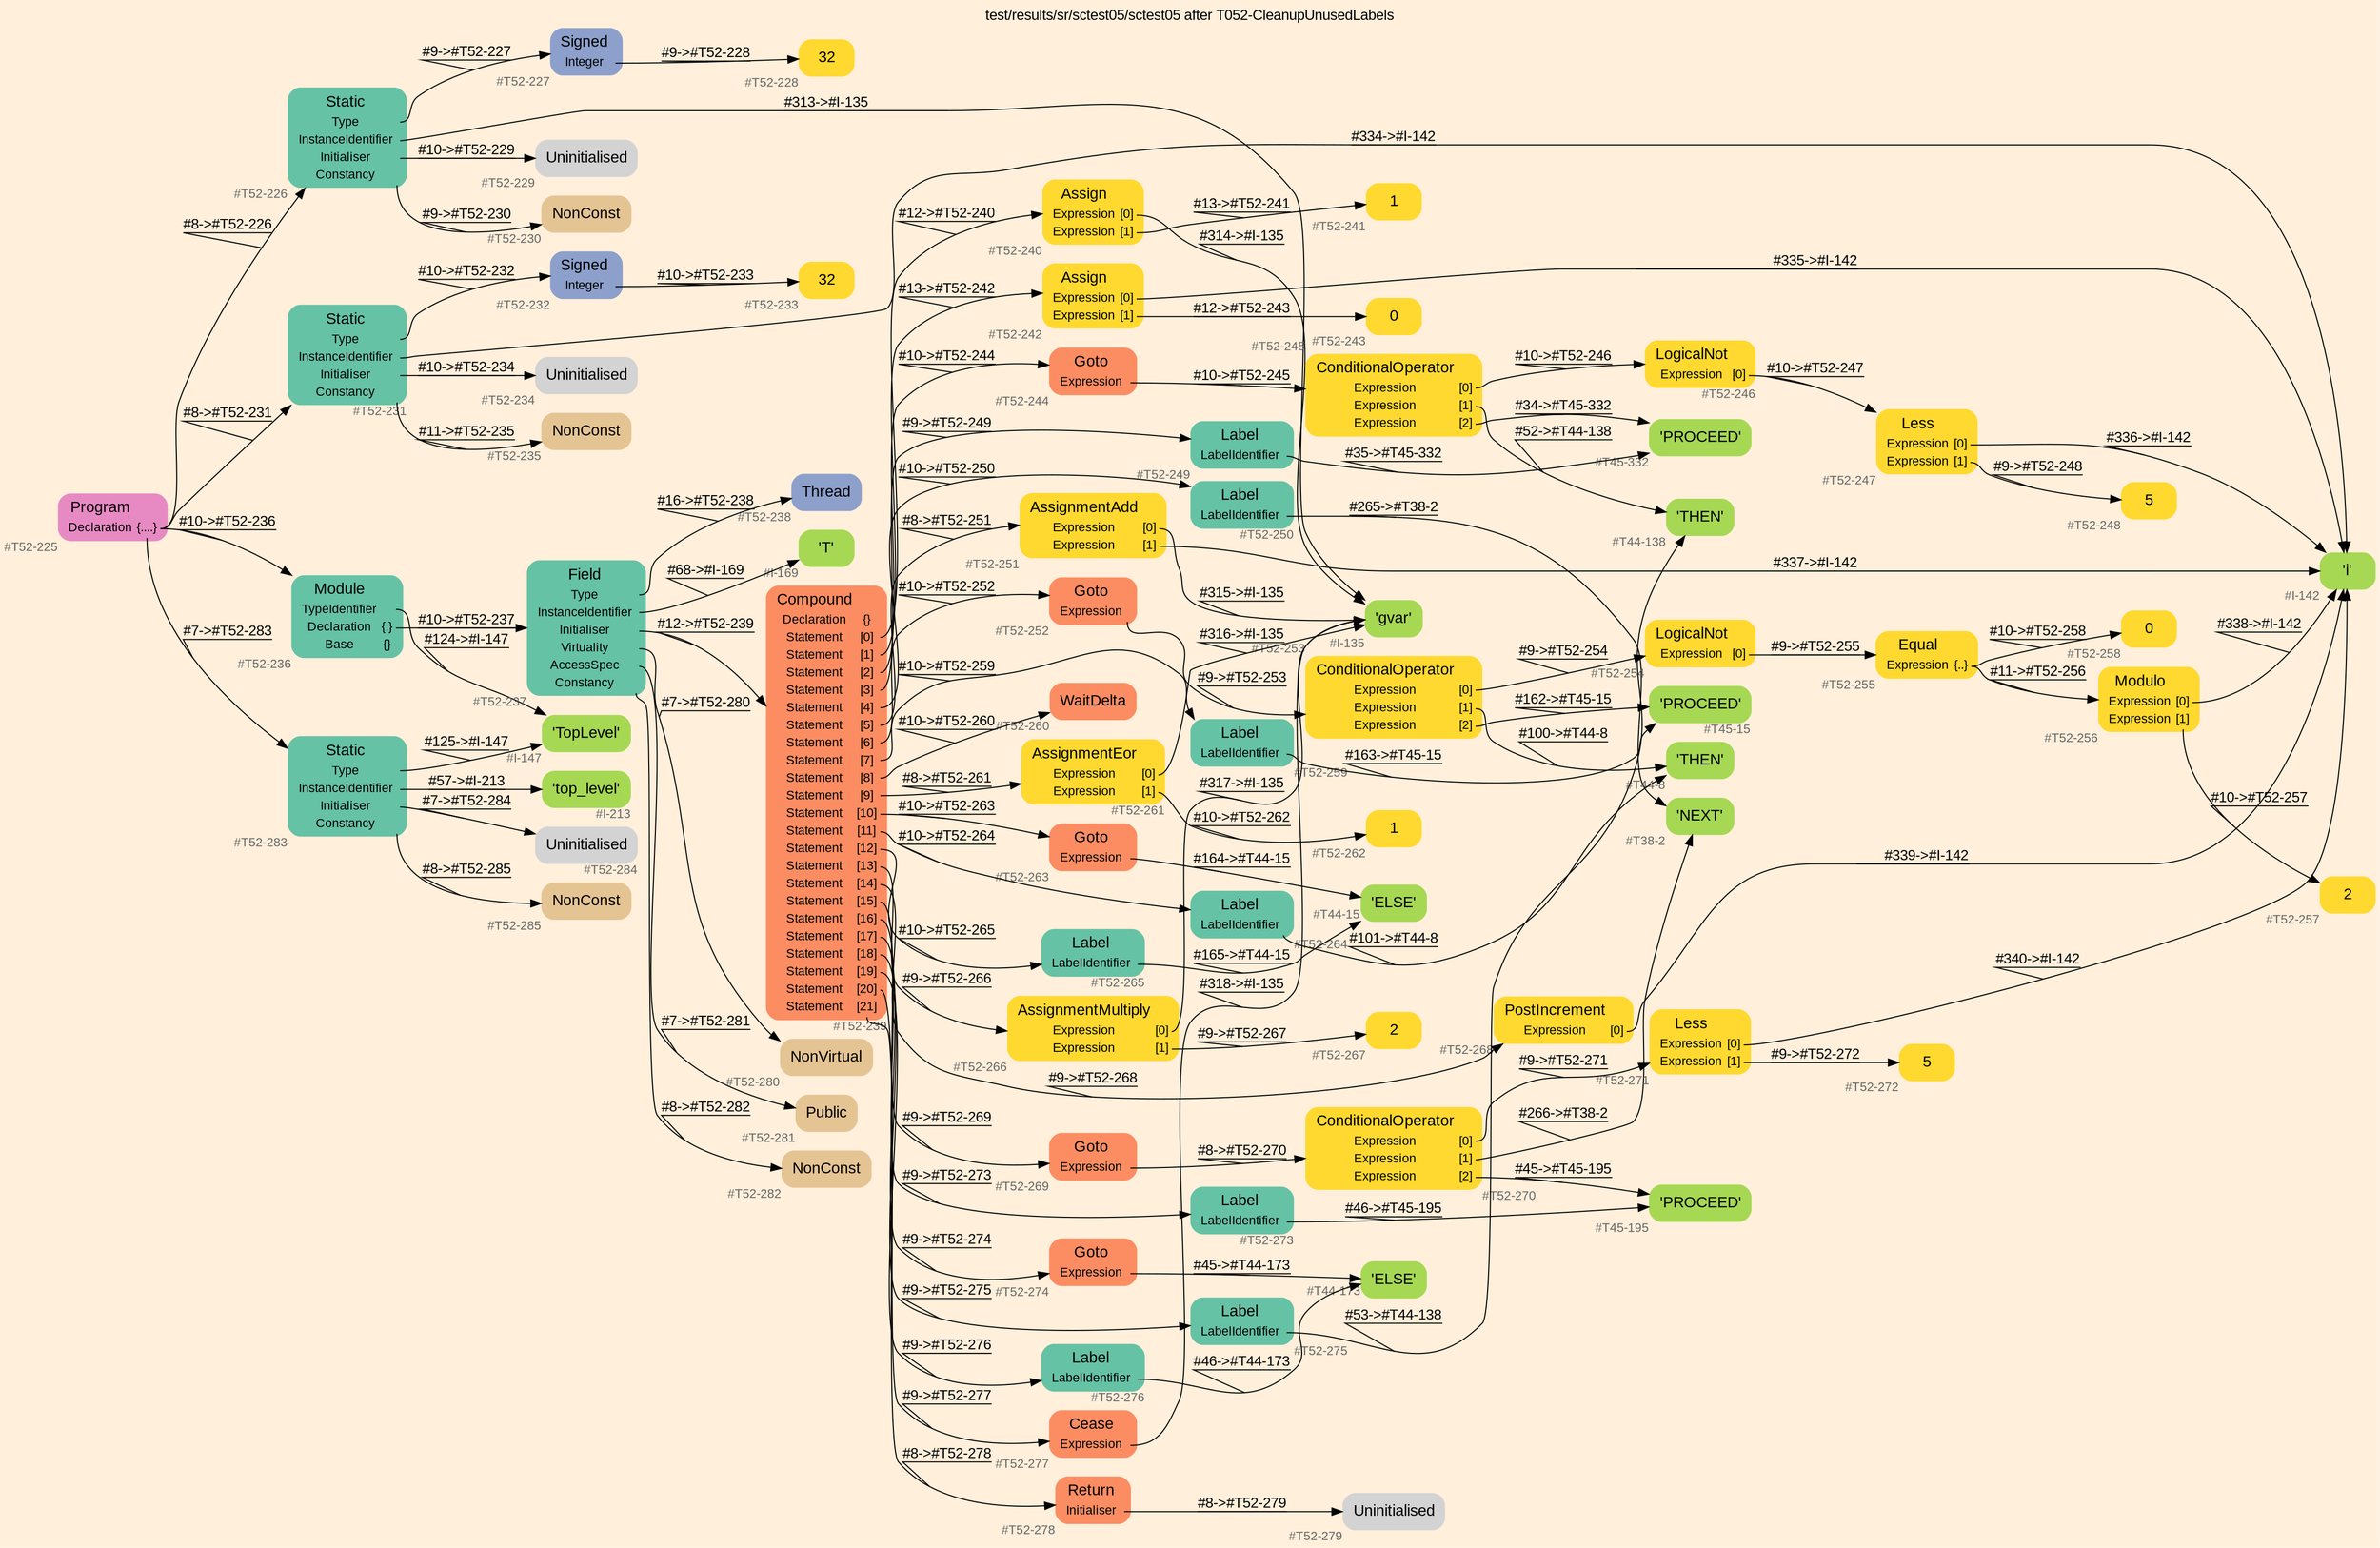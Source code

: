 digraph "test/results/sr/sctest05/sctest05 after T052-CleanupUnusedLabels" {
label = "test/results/sr/sctest05/sctest05 after T052-CleanupUnusedLabels"
labelloc = t
graph [
    rankdir = "LR"
    ranksep = 0.3
    bgcolor = antiquewhite1
    color = black
    fontcolor = black
    fontname = "Arial"
];
node [
    fontname = "Arial"
];
edge [
    fontname = "Arial"
];

// -------------------- node figure --------------------
// -------- block #T52-225 ----------
"#T52-225" [
    fillcolor = "/set28/4"
    xlabel = "#T52-225"
    fontsize = "12"
    fontcolor = grey40
    shape = "plaintext"
    label = <<TABLE BORDER="0" CELLBORDER="0" CELLSPACING="0">
     <TR><TD><FONT COLOR="black" POINT-SIZE="15">Program</FONT></TD></TR>
     <TR><TD><FONT COLOR="black" POINT-SIZE="12">Declaration</FONT></TD><TD PORT="port0"><FONT COLOR="black" POINT-SIZE="12">{....}</FONT></TD></TR>
    </TABLE>>
    style = "rounded,filled"
];

// -------- block #T52-226 ----------
"#T52-226" [
    fillcolor = "/set28/1"
    xlabel = "#T52-226"
    fontsize = "12"
    fontcolor = grey40
    shape = "plaintext"
    label = <<TABLE BORDER="0" CELLBORDER="0" CELLSPACING="0">
     <TR><TD><FONT COLOR="black" POINT-SIZE="15">Static</FONT></TD></TR>
     <TR><TD><FONT COLOR="black" POINT-SIZE="12">Type</FONT></TD><TD PORT="port0"></TD></TR>
     <TR><TD><FONT COLOR="black" POINT-SIZE="12">InstanceIdentifier</FONT></TD><TD PORT="port1"></TD></TR>
     <TR><TD><FONT COLOR="black" POINT-SIZE="12">Initialiser</FONT></TD><TD PORT="port2"></TD></TR>
     <TR><TD><FONT COLOR="black" POINT-SIZE="12">Constancy</FONT></TD><TD PORT="port3"></TD></TR>
    </TABLE>>
    style = "rounded,filled"
];

// -------- block #T52-227 ----------
"#T52-227" [
    fillcolor = "/set28/3"
    xlabel = "#T52-227"
    fontsize = "12"
    fontcolor = grey40
    shape = "plaintext"
    label = <<TABLE BORDER="0" CELLBORDER="0" CELLSPACING="0">
     <TR><TD><FONT COLOR="black" POINT-SIZE="15">Signed</FONT></TD></TR>
     <TR><TD><FONT COLOR="black" POINT-SIZE="12">Integer</FONT></TD><TD PORT="port0"></TD></TR>
    </TABLE>>
    style = "rounded,filled"
];

// -------- block #T52-228 ----------
"#T52-228" [
    fillcolor = "/set28/6"
    xlabel = "#T52-228"
    fontsize = "12"
    fontcolor = grey40
    shape = "plaintext"
    label = <<TABLE BORDER="0" CELLBORDER="0" CELLSPACING="0">
     <TR><TD><FONT COLOR="black" POINT-SIZE="15">32</FONT></TD></TR>
    </TABLE>>
    style = "rounded,filled"
];

// -------- block #I-135 ----------
"#I-135" [
    fillcolor = "/set28/5"
    xlabel = "#I-135"
    fontsize = "12"
    fontcolor = grey40
    shape = "plaintext"
    label = <<TABLE BORDER="0" CELLBORDER="0" CELLSPACING="0">
     <TR><TD><FONT COLOR="black" POINT-SIZE="15">'gvar'</FONT></TD></TR>
    </TABLE>>
    style = "rounded,filled"
];

// -------- block #T52-229 ----------
"#T52-229" [
    xlabel = "#T52-229"
    fontsize = "12"
    fontcolor = grey40
    shape = "plaintext"
    label = <<TABLE BORDER="0" CELLBORDER="0" CELLSPACING="0">
     <TR><TD><FONT COLOR="black" POINT-SIZE="15">Uninitialised</FONT></TD></TR>
    </TABLE>>
    style = "rounded,filled"
];

// -------- block #T52-230 ----------
"#T52-230" [
    fillcolor = "/set28/7"
    xlabel = "#T52-230"
    fontsize = "12"
    fontcolor = grey40
    shape = "plaintext"
    label = <<TABLE BORDER="0" CELLBORDER="0" CELLSPACING="0">
     <TR><TD><FONT COLOR="black" POINT-SIZE="15">NonConst</FONT></TD></TR>
    </TABLE>>
    style = "rounded,filled"
];

// -------- block #T52-231 ----------
"#T52-231" [
    fillcolor = "/set28/1"
    xlabel = "#T52-231"
    fontsize = "12"
    fontcolor = grey40
    shape = "plaintext"
    label = <<TABLE BORDER="0" CELLBORDER="0" CELLSPACING="0">
     <TR><TD><FONT COLOR="black" POINT-SIZE="15">Static</FONT></TD></TR>
     <TR><TD><FONT COLOR="black" POINT-SIZE="12">Type</FONT></TD><TD PORT="port0"></TD></TR>
     <TR><TD><FONT COLOR="black" POINT-SIZE="12">InstanceIdentifier</FONT></TD><TD PORT="port1"></TD></TR>
     <TR><TD><FONT COLOR="black" POINT-SIZE="12">Initialiser</FONT></TD><TD PORT="port2"></TD></TR>
     <TR><TD><FONT COLOR="black" POINT-SIZE="12">Constancy</FONT></TD><TD PORT="port3"></TD></TR>
    </TABLE>>
    style = "rounded,filled"
];

// -------- block #T52-232 ----------
"#T52-232" [
    fillcolor = "/set28/3"
    xlabel = "#T52-232"
    fontsize = "12"
    fontcolor = grey40
    shape = "plaintext"
    label = <<TABLE BORDER="0" CELLBORDER="0" CELLSPACING="0">
     <TR><TD><FONT COLOR="black" POINT-SIZE="15">Signed</FONT></TD></TR>
     <TR><TD><FONT COLOR="black" POINT-SIZE="12">Integer</FONT></TD><TD PORT="port0"></TD></TR>
    </TABLE>>
    style = "rounded,filled"
];

// -------- block #T52-233 ----------
"#T52-233" [
    fillcolor = "/set28/6"
    xlabel = "#T52-233"
    fontsize = "12"
    fontcolor = grey40
    shape = "plaintext"
    label = <<TABLE BORDER="0" CELLBORDER="0" CELLSPACING="0">
     <TR><TD><FONT COLOR="black" POINT-SIZE="15">32</FONT></TD></TR>
    </TABLE>>
    style = "rounded,filled"
];

// -------- block #I-142 ----------
"#I-142" [
    fillcolor = "/set28/5"
    xlabel = "#I-142"
    fontsize = "12"
    fontcolor = grey40
    shape = "plaintext"
    label = <<TABLE BORDER="0" CELLBORDER="0" CELLSPACING="0">
     <TR><TD><FONT COLOR="black" POINT-SIZE="15">'i'</FONT></TD></TR>
    </TABLE>>
    style = "rounded,filled"
];

// -------- block #T52-234 ----------
"#T52-234" [
    xlabel = "#T52-234"
    fontsize = "12"
    fontcolor = grey40
    shape = "plaintext"
    label = <<TABLE BORDER="0" CELLBORDER="0" CELLSPACING="0">
     <TR><TD><FONT COLOR="black" POINT-SIZE="15">Uninitialised</FONT></TD></TR>
    </TABLE>>
    style = "rounded,filled"
];

// -------- block #T52-235 ----------
"#T52-235" [
    fillcolor = "/set28/7"
    xlabel = "#T52-235"
    fontsize = "12"
    fontcolor = grey40
    shape = "plaintext"
    label = <<TABLE BORDER="0" CELLBORDER="0" CELLSPACING="0">
     <TR><TD><FONT COLOR="black" POINT-SIZE="15">NonConst</FONT></TD></TR>
    </TABLE>>
    style = "rounded,filled"
];

// -------- block #T52-236 ----------
"#T52-236" [
    fillcolor = "/set28/1"
    xlabel = "#T52-236"
    fontsize = "12"
    fontcolor = grey40
    shape = "plaintext"
    label = <<TABLE BORDER="0" CELLBORDER="0" CELLSPACING="0">
     <TR><TD><FONT COLOR="black" POINT-SIZE="15">Module</FONT></TD></TR>
     <TR><TD><FONT COLOR="black" POINT-SIZE="12">TypeIdentifier</FONT></TD><TD PORT="port0"></TD></TR>
     <TR><TD><FONT COLOR="black" POINT-SIZE="12">Declaration</FONT></TD><TD PORT="port1"><FONT COLOR="black" POINT-SIZE="12">{.}</FONT></TD></TR>
     <TR><TD><FONT COLOR="black" POINT-SIZE="12">Base</FONT></TD><TD PORT="port2"><FONT COLOR="black" POINT-SIZE="12">{}</FONT></TD></TR>
    </TABLE>>
    style = "rounded,filled"
];

// -------- block #I-147 ----------
"#I-147" [
    fillcolor = "/set28/5"
    xlabel = "#I-147"
    fontsize = "12"
    fontcolor = grey40
    shape = "plaintext"
    label = <<TABLE BORDER="0" CELLBORDER="0" CELLSPACING="0">
     <TR><TD><FONT COLOR="black" POINT-SIZE="15">'TopLevel'</FONT></TD></TR>
    </TABLE>>
    style = "rounded,filled"
];

// -------- block #T52-237 ----------
"#T52-237" [
    fillcolor = "/set28/1"
    xlabel = "#T52-237"
    fontsize = "12"
    fontcolor = grey40
    shape = "plaintext"
    label = <<TABLE BORDER="0" CELLBORDER="0" CELLSPACING="0">
     <TR><TD><FONT COLOR="black" POINT-SIZE="15">Field</FONT></TD></TR>
     <TR><TD><FONT COLOR="black" POINT-SIZE="12">Type</FONT></TD><TD PORT="port0"></TD></TR>
     <TR><TD><FONT COLOR="black" POINT-SIZE="12">InstanceIdentifier</FONT></TD><TD PORT="port1"></TD></TR>
     <TR><TD><FONT COLOR="black" POINT-SIZE="12">Initialiser</FONT></TD><TD PORT="port2"></TD></TR>
     <TR><TD><FONT COLOR="black" POINT-SIZE="12">Virtuality</FONT></TD><TD PORT="port3"></TD></TR>
     <TR><TD><FONT COLOR="black" POINT-SIZE="12">AccessSpec</FONT></TD><TD PORT="port4"></TD></TR>
     <TR><TD><FONT COLOR="black" POINT-SIZE="12">Constancy</FONT></TD><TD PORT="port5"></TD></TR>
    </TABLE>>
    style = "rounded,filled"
];

// -------- block #T52-238 ----------
"#T52-238" [
    fillcolor = "/set28/3"
    xlabel = "#T52-238"
    fontsize = "12"
    fontcolor = grey40
    shape = "plaintext"
    label = <<TABLE BORDER="0" CELLBORDER="0" CELLSPACING="0">
     <TR><TD><FONT COLOR="black" POINT-SIZE="15">Thread</FONT></TD></TR>
    </TABLE>>
    style = "rounded,filled"
];

// -------- block #I-169 ----------
"#I-169" [
    fillcolor = "/set28/5"
    xlabel = "#I-169"
    fontsize = "12"
    fontcolor = grey40
    shape = "plaintext"
    label = <<TABLE BORDER="0" CELLBORDER="0" CELLSPACING="0">
     <TR><TD><FONT COLOR="black" POINT-SIZE="15">'T'</FONT></TD></TR>
    </TABLE>>
    style = "rounded,filled"
];

// -------- block #T52-239 ----------
"#T52-239" [
    fillcolor = "/set28/2"
    xlabel = "#T52-239"
    fontsize = "12"
    fontcolor = grey40
    shape = "plaintext"
    label = <<TABLE BORDER="0" CELLBORDER="0" CELLSPACING="0">
     <TR><TD><FONT COLOR="black" POINT-SIZE="15">Compound</FONT></TD></TR>
     <TR><TD><FONT COLOR="black" POINT-SIZE="12">Declaration</FONT></TD><TD PORT="port0"><FONT COLOR="black" POINT-SIZE="12">{}</FONT></TD></TR>
     <TR><TD><FONT COLOR="black" POINT-SIZE="12">Statement</FONT></TD><TD PORT="port1"><FONT COLOR="black" POINT-SIZE="12">[0]</FONT></TD></TR>
     <TR><TD><FONT COLOR="black" POINT-SIZE="12">Statement</FONT></TD><TD PORT="port2"><FONT COLOR="black" POINT-SIZE="12">[1]</FONT></TD></TR>
     <TR><TD><FONT COLOR="black" POINT-SIZE="12">Statement</FONT></TD><TD PORT="port3"><FONT COLOR="black" POINT-SIZE="12">[2]</FONT></TD></TR>
     <TR><TD><FONT COLOR="black" POINT-SIZE="12">Statement</FONT></TD><TD PORT="port4"><FONT COLOR="black" POINT-SIZE="12">[3]</FONT></TD></TR>
     <TR><TD><FONT COLOR="black" POINT-SIZE="12">Statement</FONT></TD><TD PORT="port5"><FONT COLOR="black" POINT-SIZE="12">[4]</FONT></TD></TR>
     <TR><TD><FONT COLOR="black" POINT-SIZE="12">Statement</FONT></TD><TD PORT="port6"><FONT COLOR="black" POINT-SIZE="12">[5]</FONT></TD></TR>
     <TR><TD><FONT COLOR="black" POINT-SIZE="12">Statement</FONT></TD><TD PORT="port7"><FONT COLOR="black" POINT-SIZE="12">[6]</FONT></TD></TR>
     <TR><TD><FONT COLOR="black" POINT-SIZE="12">Statement</FONT></TD><TD PORT="port8"><FONT COLOR="black" POINT-SIZE="12">[7]</FONT></TD></TR>
     <TR><TD><FONT COLOR="black" POINT-SIZE="12">Statement</FONT></TD><TD PORT="port9"><FONT COLOR="black" POINT-SIZE="12">[8]</FONT></TD></TR>
     <TR><TD><FONT COLOR="black" POINT-SIZE="12">Statement</FONT></TD><TD PORT="port10"><FONT COLOR="black" POINT-SIZE="12">[9]</FONT></TD></TR>
     <TR><TD><FONT COLOR="black" POINT-SIZE="12">Statement</FONT></TD><TD PORT="port11"><FONT COLOR="black" POINT-SIZE="12">[10]</FONT></TD></TR>
     <TR><TD><FONT COLOR="black" POINT-SIZE="12">Statement</FONT></TD><TD PORT="port12"><FONT COLOR="black" POINT-SIZE="12">[11]</FONT></TD></TR>
     <TR><TD><FONT COLOR="black" POINT-SIZE="12">Statement</FONT></TD><TD PORT="port13"><FONT COLOR="black" POINT-SIZE="12">[12]</FONT></TD></TR>
     <TR><TD><FONT COLOR="black" POINT-SIZE="12">Statement</FONT></TD><TD PORT="port14"><FONT COLOR="black" POINT-SIZE="12">[13]</FONT></TD></TR>
     <TR><TD><FONT COLOR="black" POINT-SIZE="12">Statement</FONT></TD><TD PORT="port15"><FONT COLOR="black" POINT-SIZE="12">[14]</FONT></TD></TR>
     <TR><TD><FONT COLOR="black" POINT-SIZE="12">Statement</FONT></TD><TD PORT="port16"><FONT COLOR="black" POINT-SIZE="12">[15]</FONT></TD></TR>
     <TR><TD><FONT COLOR="black" POINT-SIZE="12">Statement</FONT></TD><TD PORT="port17"><FONT COLOR="black" POINT-SIZE="12">[16]</FONT></TD></TR>
     <TR><TD><FONT COLOR="black" POINT-SIZE="12">Statement</FONT></TD><TD PORT="port18"><FONT COLOR="black" POINT-SIZE="12">[17]</FONT></TD></TR>
     <TR><TD><FONT COLOR="black" POINT-SIZE="12">Statement</FONT></TD><TD PORT="port19"><FONT COLOR="black" POINT-SIZE="12">[18]</FONT></TD></TR>
     <TR><TD><FONT COLOR="black" POINT-SIZE="12">Statement</FONT></TD><TD PORT="port20"><FONT COLOR="black" POINT-SIZE="12">[19]</FONT></TD></TR>
     <TR><TD><FONT COLOR="black" POINT-SIZE="12">Statement</FONT></TD><TD PORT="port21"><FONT COLOR="black" POINT-SIZE="12">[20]</FONT></TD></TR>
     <TR><TD><FONT COLOR="black" POINT-SIZE="12">Statement</FONT></TD><TD PORT="port22"><FONT COLOR="black" POINT-SIZE="12">[21]</FONT></TD></TR>
    </TABLE>>
    style = "rounded,filled"
];

// -------- block #T52-240 ----------
"#T52-240" [
    fillcolor = "/set28/6"
    xlabel = "#T52-240"
    fontsize = "12"
    fontcolor = grey40
    shape = "plaintext"
    label = <<TABLE BORDER="0" CELLBORDER="0" CELLSPACING="0">
     <TR><TD><FONT COLOR="black" POINT-SIZE="15">Assign</FONT></TD></TR>
     <TR><TD><FONT COLOR="black" POINT-SIZE="12">Expression</FONT></TD><TD PORT="port0"><FONT COLOR="black" POINT-SIZE="12">[0]</FONT></TD></TR>
     <TR><TD><FONT COLOR="black" POINT-SIZE="12">Expression</FONT></TD><TD PORT="port1"><FONT COLOR="black" POINT-SIZE="12">[1]</FONT></TD></TR>
    </TABLE>>
    style = "rounded,filled"
];

// -------- block #T52-241 ----------
"#T52-241" [
    fillcolor = "/set28/6"
    xlabel = "#T52-241"
    fontsize = "12"
    fontcolor = grey40
    shape = "plaintext"
    label = <<TABLE BORDER="0" CELLBORDER="0" CELLSPACING="0">
     <TR><TD><FONT COLOR="black" POINT-SIZE="15">1</FONT></TD></TR>
    </TABLE>>
    style = "rounded,filled"
];

// -------- block #T52-242 ----------
"#T52-242" [
    fillcolor = "/set28/6"
    xlabel = "#T52-242"
    fontsize = "12"
    fontcolor = grey40
    shape = "plaintext"
    label = <<TABLE BORDER="0" CELLBORDER="0" CELLSPACING="0">
     <TR><TD><FONT COLOR="black" POINT-SIZE="15">Assign</FONT></TD></TR>
     <TR><TD><FONT COLOR="black" POINT-SIZE="12">Expression</FONT></TD><TD PORT="port0"><FONT COLOR="black" POINT-SIZE="12">[0]</FONT></TD></TR>
     <TR><TD><FONT COLOR="black" POINT-SIZE="12">Expression</FONT></TD><TD PORT="port1"><FONT COLOR="black" POINT-SIZE="12">[1]</FONT></TD></TR>
    </TABLE>>
    style = "rounded,filled"
];

// -------- block #T52-243 ----------
"#T52-243" [
    fillcolor = "/set28/6"
    xlabel = "#T52-243"
    fontsize = "12"
    fontcolor = grey40
    shape = "plaintext"
    label = <<TABLE BORDER="0" CELLBORDER="0" CELLSPACING="0">
     <TR><TD><FONT COLOR="black" POINT-SIZE="15">0</FONT></TD></TR>
    </TABLE>>
    style = "rounded,filled"
];

// -------- block #T52-244 ----------
"#T52-244" [
    fillcolor = "/set28/2"
    xlabel = "#T52-244"
    fontsize = "12"
    fontcolor = grey40
    shape = "plaintext"
    label = <<TABLE BORDER="0" CELLBORDER="0" CELLSPACING="0">
     <TR><TD><FONT COLOR="black" POINT-SIZE="15">Goto</FONT></TD></TR>
     <TR><TD><FONT COLOR="black" POINT-SIZE="12">Expression</FONT></TD><TD PORT="port0"></TD></TR>
    </TABLE>>
    style = "rounded,filled"
];

// -------- block #T52-245 ----------
"#T52-245" [
    fillcolor = "/set28/6"
    xlabel = "#T52-245"
    fontsize = "12"
    fontcolor = grey40
    shape = "plaintext"
    label = <<TABLE BORDER="0" CELLBORDER="0" CELLSPACING="0">
     <TR><TD><FONT COLOR="black" POINT-SIZE="15">ConditionalOperator</FONT></TD></TR>
     <TR><TD><FONT COLOR="black" POINT-SIZE="12">Expression</FONT></TD><TD PORT="port0"><FONT COLOR="black" POINT-SIZE="12">[0]</FONT></TD></TR>
     <TR><TD><FONT COLOR="black" POINT-SIZE="12">Expression</FONT></TD><TD PORT="port1"><FONT COLOR="black" POINT-SIZE="12">[1]</FONT></TD></TR>
     <TR><TD><FONT COLOR="black" POINT-SIZE="12">Expression</FONT></TD><TD PORT="port2"><FONT COLOR="black" POINT-SIZE="12">[2]</FONT></TD></TR>
    </TABLE>>
    style = "rounded,filled"
];

// -------- block #T52-246 ----------
"#T52-246" [
    fillcolor = "/set28/6"
    xlabel = "#T52-246"
    fontsize = "12"
    fontcolor = grey40
    shape = "plaintext"
    label = <<TABLE BORDER="0" CELLBORDER="0" CELLSPACING="0">
     <TR><TD><FONT COLOR="black" POINT-SIZE="15">LogicalNot</FONT></TD></TR>
     <TR><TD><FONT COLOR="black" POINT-SIZE="12">Expression</FONT></TD><TD PORT="port0"><FONT COLOR="black" POINT-SIZE="12">[0]</FONT></TD></TR>
    </TABLE>>
    style = "rounded,filled"
];

// -------- block #T52-247 ----------
"#T52-247" [
    fillcolor = "/set28/6"
    xlabel = "#T52-247"
    fontsize = "12"
    fontcolor = grey40
    shape = "plaintext"
    label = <<TABLE BORDER="0" CELLBORDER="0" CELLSPACING="0">
     <TR><TD><FONT COLOR="black" POINT-SIZE="15">Less</FONT></TD></TR>
     <TR><TD><FONT COLOR="black" POINT-SIZE="12">Expression</FONT></TD><TD PORT="port0"><FONT COLOR="black" POINT-SIZE="12">[0]</FONT></TD></TR>
     <TR><TD><FONT COLOR="black" POINT-SIZE="12">Expression</FONT></TD><TD PORT="port1"><FONT COLOR="black" POINT-SIZE="12">[1]</FONT></TD></TR>
    </TABLE>>
    style = "rounded,filled"
];

// -------- block #T52-248 ----------
"#T52-248" [
    fillcolor = "/set28/6"
    xlabel = "#T52-248"
    fontsize = "12"
    fontcolor = grey40
    shape = "plaintext"
    label = <<TABLE BORDER="0" CELLBORDER="0" CELLSPACING="0">
     <TR><TD><FONT COLOR="black" POINT-SIZE="15">5</FONT></TD></TR>
    </TABLE>>
    style = "rounded,filled"
];

// -------- block #T44-138 ----------
"#T44-138" [
    fillcolor = "/set28/5"
    xlabel = "#T44-138"
    fontsize = "12"
    fontcolor = grey40
    shape = "plaintext"
    label = <<TABLE BORDER="0" CELLBORDER="0" CELLSPACING="0">
     <TR><TD><FONT COLOR="black" POINT-SIZE="15">'THEN'</FONT></TD></TR>
    </TABLE>>
    style = "rounded,filled"
];

// -------- block #T45-332 ----------
"#T45-332" [
    fillcolor = "/set28/5"
    xlabel = "#T45-332"
    fontsize = "12"
    fontcolor = grey40
    shape = "plaintext"
    label = <<TABLE BORDER="0" CELLBORDER="0" CELLSPACING="0">
     <TR><TD><FONT COLOR="black" POINT-SIZE="15">'PROCEED'</FONT></TD></TR>
    </TABLE>>
    style = "rounded,filled"
];

// -------- block #T52-249 ----------
"#T52-249" [
    fillcolor = "/set28/1"
    xlabel = "#T52-249"
    fontsize = "12"
    fontcolor = grey40
    shape = "plaintext"
    label = <<TABLE BORDER="0" CELLBORDER="0" CELLSPACING="0">
     <TR><TD><FONT COLOR="black" POINT-SIZE="15">Label</FONT></TD></TR>
     <TR><TD><FONT COLOR="black" POINT-SIZE="12">LabelIdentifier</FONT></TD><TD PORT="port0"></TD></TR>
    </TABLE>>
    style = "rounded,filled"
];

// -------- block #T52-250 ----------
"#T52-250" [
    fillcolor = "/set28/1"
    xlabel = "#T52-250"
    fontsize = "12"
    fontcolor = grey40
    shape = "plaintext"
    label = <<TABLE BORDER="0" CELLBORDER="0" CELLSPACING="0">
     <TR><TD><FONT COLOR="black" POINT-SIZE="15">Label</FONT></TD></TR>
     <TR><TD><FONT COLOR="black" POINT-SIZE="12">LabelIdentifier</FONT></TD><TD PORT="port0"></TD></TR>
    </TABLE>>
    style = "rounded,filled"
];

// -------- block #T38-2 ----------
"#T38-2" [
    fillcolor = "/set28/5"
    xlabel = "#T38-2"
    fontsize = "12"
    fontcolor = grey40
    shape = "plaintext"
    label = <<TABLE BORDER="0" CELLBORDER="0" CELLSPACING="0">
     <TR><TD><FONT COLOR="black" POINT-SIZE="15">'NEXT'</FONT></TD></TR>
    </TABLE>>
    style = "rounded,filled"
];

// -------- block #T52-251 ----------
"#T52-251" [
    fillcolor = "/set28/6"
    xlabel = "#T52-251"
    fontsize = "12"
    fontcolor = grey40
    shape = "plaintext"
    label = <<TABLE BORDER="0" CELLBORDER="0" CELLSPACING="0">
     <TR><TD><FONT COLOR="black" POINT-SIZE="15">AssignmentAdd</FONT></TD></TR>
     <TR><TD><FONT COLOR="black" POINT-SIZE="12">Expression</FONT></TD><TD PORT="port0"><FONT COLOR="black" POINT-SIZE="12">[0]</FONT></TD></TR>
     <TR><TD><FONT COLOR="black" POINT-SIZE="12">Expression</FONT></TD><TD PORT="port1"><FONT COLOR="black" POINT-SIZE="12">[1]</FONT></TD></TR>
    </TABLE>>
    style = "rounded,filled"
];

// -------- block #T52-252 ----------
"#T52-252" [
    fillcolor = "/set28/2"
    xlabel = "#T52-252"
    fontsize = "12"
    fontcolor = grey40
    shape = "plaintext"
    label = <<TABLE BORDER="0" CELLBORDER="0" CELLSPACING="0">
     <TR><TD><FONT COLOR="black" POINT-SIZE="15">Goto</FONT></TD></TR>
     <TR><TD><FONT COLOR="black" POINT-SIZE="12">Expression</FONT></TD><TD PORT="port0"></TD></TR>
    </TABLE>>
    style = "rounded,filled"
];

// -------- block #T52-253 ----------
"#T52-253" [
    fillcolor = "/set28/6"
    xlabel = "#T52-253"
    fontsize = "12"
    fontcolor = grey40
    shape = "plaintext"
    label = <<TABLE BORDER="0" CELLBORDER="0" CELLSPACING="0">
     <TR><TD><FONT COLOR="black" POINT-SIZE="15">ConditionalOperator</FONT></TD></TR>
     <TR><TD><FONT COLOR="black" POINT-SIZE="12">Expression</FONT></TD><TD PORT="port0"><FONT COLOR="black" POINT-SIZE="12">[0]</FONT></TD></TR>
     <TR><TD><FONT COLOR="black" POINT-SIZE="12">Expression</FONT></TD><TD PORT="port1"><FONT COLOR="black" POINT-SIZE="12">[1]</FONT></TD></TR>
     <TR><TD><FONT COLOR="black" POINT-SIZE="12">Expression</FONT></TD><TD PORT="port2"><FONT COLOR="black" POINT-SIZE="12">[2]</FONT></TD></TR>
    </TABLE>>
    style = "rounded,filled"
];

// -------- block #T52-254 ----------
"#T52-254" [
    fillcolor = "/set28/6"
    xlabel = "#T52-254"
    fontsize = "12"
    fontcolor = grey40
    shape = "plaintext"
    label = <<TABLE BORDER="0" CELLBORDER="0" CELLSPACING="0">
     <TR><TD><FONT COLOR="black" POINT-SIZE="15">LogicalNot</FONT></TD></TR>
     <TR><TD><FONT COLOR="black" POINT-SIZE="12">Expression</FONT></TD><TD PORT="port0"><FONT COLOR="black" POINT-SIZE="12">[0]</FONT></TD></TR>
    </TABLE>>
    style = "rounded,filled"
];

// -------- block #T52-255 ----------
"#T52-255" [
    fillcolor = "/set28/6"
    xlabel = "#T52-255"
    fontsize = "12"
    fontcolor = grey40
    shape = "plaintext"
    label = <<TABLE BORDER="0" CELLBORDER="0" CELLSPACING="0">
     <TR><TD><FONT COLOR="black" POINT-SIZE="15">Equal</FONT></TD></TR>
     <TR><TD><FONT COLOR="black" POINT-SIZE="12">Expression</FONT></TD><TD PORT="port0"><FONT COLOR="black" POINT-SIZE="12">{..}</FONT></TD></TR>
    </TABLE>>
    style = "rounded,filled"
];

// -------- block #T52-256 ----------
"#T52-256" [
    fillcolor = "/set28/6"
    xlabel = "#T52-256"
    fontsize = "12"
    fontcolor = grey40
    shape = "plaintext"
    label = <<TABLE BORDER="0" CELLBORDER="0" CELLSPACING="0">
     <TR><TD><FONT COLOR="black" POINT-SIZE="15">Modulo</FONT></TD></TR>
     <TR><TD><FONT COLOR="black" POINT-SIZE="12">Expression</FONT></TD><TD PORT="port0"><FONT COLOR="black" POINT-SIZE="12">[0]</FONT></TD></TR>
     <TR><TD><FONT COLOR="black" POINT-SIZE="12">Expression</FONT></TD><TD PORT="port1"><FONT COLOR="black" POINT-SIZE="12">[1]</FONT></TD></TR>
    </TABLE>>
    style = "rounded,filled"
];

// -------- block #T52-257 ----------
"#T52-257" [
    fillcolor = "/set28/6"
    xlabel = "#T52-257"
    fontsize = "12"
    fontcolor = grey40
    shape = "plaintext"
    label = <<TABLE BORDER="0" CELLBORDER="0" CELLSPACING="0">
     <TR><TD><FONT COLOR="black" POINT-SIZE="15">2</FONT></TD></TR>
    </TABLE>>
    style = "rounded,filled"
];

// -------- block #T52-258 ----------
"#T52-258" [
    fillcolor = "/set28/6"
    xlabel = "#T52-258"
    fontsize = "12"
    fontcolor = grey40
    shape = "plaintext"
    label = <<TABLE BORDER="0" CELLBORDER="0" CELLSPACING="0">
     <TR><TD><FONT COLOR="black" POINT-SIZE="15">0</FONT></TD></TR>
    </TABLE>>
    style = "rounded,filled"
];

// -------- block #T44-8 ----------
"#T44-8" [
    fillcolor = "/set28/5"
    xlabel = "#T44-8"
    fontsize = "12"
    fontcolor = grey40
    shape = "plaintext"
    label = <<TABLE BORDER="0" CELLBORDER="0" CELLSPACING="0">
     <TR><TD><FONT COLOR="black" POINT-SIZE="15">'THEN'</FONT></TD></TR>
    </TABLE>>
    style = "rounded,filled"
];

// -------- block #T45-15 ----------
"#T45-15" [
    fillcolor = "/set28/5"
    xlabel = "#T45-15"
    fontsize = "12"
    fontcolor = grey40
    shape = "plaintext"
    label = <<TABLE BORDER="0" CELLBORDER="0" CELLSPACING="0">
     <TR><TD><FONT COLOR="black" POINT-SIZE="15">'PROCEED'</FONT></TD></TR>
    </TABLE>>
    style = "rounded,filled"
];

// -------- block #T52-259 ----------
"#T52-259" [
    fillcolor = "/set28/1"
    xlabel = "#T52-259"
    fontsize = "12"
    fontcolor = grey40
    shape = "plaintext"
    label = <<TABLE BORDER="0" CELLBORDER="0" CELLSPACING="0">
     <TR><TD><FONT COLOR="black" POINT-SIZE="15">Label</FONT></TD></TR>
     <TR><TD><FONT COLOR="black" POINT-SIZE="12">LabelIdentifier</FONT></TD><TD PORT="port0"></TD></TR>
    </TABLE>>
    style = "rounded,filled"
];

// -------- block #T52-260 ----------
"#T52-260" [
    fillcolor = "/set28/2"
    xlabel = "#T52-260"
    fontsize = "12"
    fontcolor = grey40
    shape = "plaintext"
    label = <<TABLE BORDER="0" CELLBORDER="0" CELLSPACING="0">
     <TR><TD><FONT COLOR="black" POINT-SIZE="15">WaitDelta</FONT></TD></TR>
    </TABLE>>
    style = "rounded,filled"
];

// -------- block #T52-261 ----------
"#T52-261" [
    fillcolor = "/set28/6"
    xlabel = "#T52-261"
    fontsize = "12"
    fontcolor = grey40
    shape = "plaintext"
    label = <<TABLE BORDER="0" CELLBORDER="0" CELLSPACING="0">
     <TR><TD><FONT COLOR="black" POINT-SIZE="15">AssignmentEor</FONT></TD></TR>
     <TR><TD><FONT COLOR="black" POINT-SIZE="12">Expression</FONT></TD><TD PORT="port0"><FONT COLOR="black" POINT-SIZE="12">[0]</FONT></TD></TR>
     <TR><TD><FONT COLOR="black" POINT-SIZE="12">Expression</FONT></TD><TD PORT="port1"><FONT COLOR="black" POINT-SIZE="12">[1]</FONT></TD></TR>
    </TABLE>>
    style = "rounded,filled"
];

// -------- block #T52-262 ----------
"#T52-262" [
    fillcolor = "/set28/6"
    xlabel = "#T52-262"
    fontsize = "12"
    fontcolor = grey40
    shape = "plaintext"
    label = <<TABLE BORDER="0" CELLBORDER="0" CELLSPACING="0">
     <TR><TD><FONT COLOR="black" POINT-SIZE="15">1</FONT></TD></TR>
    </TABLE>>
    style = "rounded,filled"
];

// -------- block #T52-263 ----------
"#T52-263" [
    fillcolor = "/set28/2"
    xlabel = "#T52-263"
    fontsize = "12"
    fontcolor = grey40
    shape = "plaintext"
    label = <<TABLE BORDER="0" CELLBORDER="0" CELLSPACING="0">
     <TR><TD><FONT COLOR="black" POINT-SIZE="15">Goto</FONT></TD></TR>
     <TR><TD><FONT COLOR="black" POINT-SIZE="12">Expression</FONT></TD><TD PORT="port0"></TD></TR>
    </TABLE>>
    style = "rounded,filled"
];

// -------- block #T44-15 ----------
"#T44-15" [
    fillcolor = "/set28/5"
    xlabel = "#T44-15"
    fontsize = "12"
    fontcolor = grey40
    shape = "plaintext"
    label = <<TABLE BORDER="0" CELLBORDER="0" CELLSPACING="0">
     <TR><TD><FONT COLOR="black" POINT-SIZE="15">'ELSE'</FONT></TD></TR>
    </TABLE>>
    style = "rounded,filled"
];

// -------- block #T52-264 ----------
"#T52-264" [
    fillcolor = "/set28/1"
    xlabel = "#T52-264"
    fontsize = "12"
    fontcolor = grey40
    shape = "plaintext"
    label = <<TABLE BORDER="0" CELLBORDER="0" CELLSPACING="0">
     <TR><TD><FONT COLOR="black" POINT-SIZE="15">Label</FONT></TD></TR>
     <TR><TD><FONT COLOR="black" POINT-SIZE="12">LabelIdentifier</FONT></TD><TD PORT="port0"></TD></TR>
    </TABLE>>
    style = "rounded,filled"
];

// -------- block #T52-265 ----------
"#T52-265" [
    fillcolor = "/set28/1"
    xlabel = "#T52-265"
    fontsize = "12"
    fontcolor = grey40
    shape = "plaintext"
    label = <<TABLE BORDER="0" CELLBORDER="0" CELLSPACING="0">
     <TR><TD><FONT COLOR="black" POINT-SIZE="15">Label</FONT></TD></TR>
     <TR><TD><FONT COLOR="black" POINT-SIZE="12">LabelIdentifier</FONT></TD><TD PORT="port0"></TD></TR>
    </TABLE>>
    style = "rounded,filled"
];

// -------- block #T52-266 ----------
"#T52-266" [
    fillcolor = "/set28/6"
    xlabel = "#T52-266"
    fontsize = "12"
    fontcolor = grey40
    shape = "plaintext"
    label = <<TABLE BORDER="0" CELLBORDER="0" CELLSPACING="0">
     <TR><TD><FONT COLOR="black" POINT-SIZE="15">AssignmentMultiply</FONT></TD></TR>
     <TR><TD><FONT COLOR="black" POINT-SIZE="12">Expression</FONT></TD><TD PORT="port0"><FONT COLOR="black" POINT-SIZE="12">[0]</FONT></TD></TR>
     <TR><TD><FONT COLOR="black" POINT-SIZE="12">Expression</FONT></TD><TD PORT="port1"><FONT COLOR="black" POINT-SIZE="12">[1]</FONT></TD></TR>
    </TABLE>>
    style = "rounded,filled"
];

// -------- block #T52-267 ----------
"#T52-267" [
    fillcolor = "/set28/6"
    xlabel = "#T52-267"
    fontsize = "12"
    fontcolor = grey40
    shape = "plaintext"
    label = <<TABLE BORDER="0" CELLBORDER="0" CELLSPACING="0">
     <TR><TD><FONT COLOR="black" POINT-SIZE="15">2</FONT></TD></TR>
    </TABLE>>
    style = "rounded,filled"
];

// -------- block #T52-268 ----------
"#T52-268" [
    fillcolor = "/set28/6"
    xlabel = "#T52-268"
    fontsize = "12"
    fontcolor = grey40
    shape = "plaintext"
    label = <<TABLE BORDER="0" CELLBORDER="0" CELLSPACING="0">
     <TR><TD><FONT COLOR="black" POINT-SIZE="15">PostIncrement</FONT></TD></TR>
     <TR><TD><FONT COLOR="black" POINT-SIZE="12">Expression</FONT></TD><TD PORT="port0"><FONT COLOR="black" POINT-SIZE="12">[0]</FONT></TD></TR>
    </TABLE>>
    style = "rounded,filled"
];

// -------- block #T52-269 ----------
"#T52-269" [
    fillcolor = "/set28/2"
    xlabel = "#T52-269"
    fontsize = "12"
    fontcolor = grey40
    shape = "plaintext"
    label = <<TABLE BORDER="0" CELLBORDER="0" CELLSPACING="0">
     <TR><TD><FONT COLOR="black" POINT-SIZE="15">Goto</FONT></TD></TR>
     <TR><TD><FONT COLOR="black" POINT-SIZE="12">Expression</FONT></TD><TD PORT="port0"></TD></TR>
    </TABLE>>
    style = "rounded,filled"
];

// -------- block #T52-270 ----------
"#T52-270" [
    fillcolor = "/set28/6"
    xlabel = "#T52-270"
    fontsize = "12"
    fontcolor = grey40
    shape = "plaintext"
    label = <<TABLE BORDER="0" CELLBORDER="0" CELLSPACING="0">
     <TR><TD><FONT COLOR="black" POINT-SIZE="15">ConditionalOperator</FONT></TD></TR>
     <TR><TD><FONT COLOR="black" POINT-SIZE="12">Expression</FONT></TD><TD PORT="port0"><FONT COLOR="black" POINT-SIZE="12">[0]</FONT></TD></TR>
     <TR><TD><FONT COLOR="black" POINT-SIZE="12">Expression</FONT></TD><TD PORT="port1"><FONT COLOR="black" POINT-SIZE="12">[1]</FONT></TD></TR>
     <TR><TD><FONT COLOR="black" POINT-SIZE="12">Expression</FONT></TD><TD PORT="port2"><FONT COLOR="black" POINT-SIZE="12">[2]</FONT></TD></TR>
    </TABLE>>
    style = "rounded,filled"
];

// -------- block #T52-271 ----------
"#T52-271" [
    fillcolor = "/set28/6"
    xlabel = "#T52-271"
    fontsize = "12"
    fontcolor = grey40
    shape = "plaintext"
    label = <<TABLE BORDER="0" CELLBORDER="0" CELLSPACING="0">
     <TR><TD><FONT COLOR="black" POINT-SIZE="15">Less</FONT></TD></TR>
     <TR><TD><FONT COLOR="black" POINT-SIZE="12">Expression</FONT></TD><TD PORT="port0"><FONT COLOR="black" POINT-SIZE="12">[0]</FONT></TD></TR>
     <TR><TD><FONT COLOR="black" POINT-SIZE="12">Expression</FONT></TD><TD PORT="port1"><FONT COLOR="black" POINT-SIZE="12">[1]</FONT></TD></TR>
    </TABLE>>
    style = "rounded,filled"
];

// -------- block #T52-272 ----------
"#T52-272" [
    fillcolor = "/set28/6"
    xlabel = "#T52-272"
    fontsize = "12"
    fontcolor = grey40
    shape = "plaintext"
    label = <<TABLE BORDER="0" CELLBORDER="0" CELLSPACING="0">
     <TR><TD><FONT COLOR="black" POINT-SIZE="15">5</FONT></TD></TR>
    </TABLE>>
    style = "rounded,filled"
];

// -------- block #T45-195 ----------
"#T45-195" [
    fillcolor = "/set28/5"
    xlabel = "#T45-195"
    fontsize = "12"
    fontcolor = grey40
    shape = "plaintext"
    label = <<TABLE BORDER="0" CELLBORDER="0" CELLSPACING="0">
     <TR><TD><FONT COLOR="black" POINT-SIZE="15">'PROCEED'</FONT></TD></TR>
    </TABLE>>
    style = "rounded,filled"
];

// -------- block #T52-273 ----------
"#T52-273" [
    fillcolor = "/set28/1"
    xlabel = "#T52-273"
    fontsize = "12"
    fontcolor = grey40
    shape = "plaintext"
    label = <<TABLE BORDER="0" CELLBORDER="0" CELLSPACING="0">
     <TR><TD><FONT COLOR="black" POINT-SIZE="15">Label</FONT></TD></TR>
     <TR><TD><FONT COLOR="black" POINT-SIZE="12">LabelIdentifier</FONT></TD><TD PORT="port0"></TD></TR>
    </TABLE>>
    style = "rounded,filled"
];

// -------- block #T52-274 ----------
"#T52-274" [
    fillcolor = "/set28/2"
    xlabel = "#T52-274"
    fontsize = "12"
    fontcolor = grey40
    shape = "plaintext"
    label = <<TABLE BORDER="0" CELLBORDER="0" CELLSPACING="0">
     <TR><TD><FONT COLOR="black" POINT-SIZE="15">Goto</FONT></TD></TR>
     <TR><TD><FONT COLOR="black" POINT-SIZE="12">Expression</FONT></TD><TD PORT="port0"></TD></TR>
    </TABLE>>
    style = "rounded,filled"
];

// -------- block #T44-173 ----------
"#T44-173" [
    fillcolor = "/set28/5"
    xlabel = "#T44-173"
    fontsize = "12"
    fontcolor = grey40
    shape = "plaintext"
    label = <<TABLE BORDER="0" CELLBORDER="0" CELLSPACING="0">
     <TR><TD><FONT COLOR="black" POINT-SIZE="15">'ELSE'</FONT></TD></TR>
    </TABLE>>
    style = "rounded,filled"
];

// -------- block #T52-275 ----------
"#T52-275" [
    fillcolor = "/set28/1"
    xlabel = "#T52-275"
    fontsize = "12"
    fontcolor = grey40
    shape = "plaintext"
    label = <<TABLE BORDER="0" CELLBORDER="0" CELLSPACING="0">
     <TR><TD><FONT COLOR="black" POINT-SIZE="15">Label</FONT></TD></TR>
     <TR><TD><FONT COLOR="black" POINT-SIZE="12">LabelIdentifier</FONT></TD><TD PORT="port0"></TD></TR>
    </TABLE>>
    style = "rounded,filled"
];

// -------- block #T52-276 ----------
"#T52-276" [
    fillcolor = "/set28/1"
    xlabel = "#T52-276"
    fontsize = "12"
    fontcolor = grey40
    shape = "plaintext"
    label = <<TABLE BORDER="0" CELLBORDER="0" CELLSPACING="0">
     <TR><TD><FONT COLOR="black" POINT-SIZE="15">Label</FONT></TD></TR>
     <TR><TD><FONT COLOR="black" POINT-SIZE="12">LabelIdentifier</FONT></TD><TD PORT="port0"></TD></TR>
    </TABLE>>
    style = "rounded,filled"
];

// -------- block #T52-277 ----------
"#T52-277" [
    fillcolor = "/set28/2"
    xlabel = "#T52-277"
    fontsize = "12"
    fontcolor = grey40
    shape = "plaintext"
    label = <<TABLE BORDER="0" CELLBORDER="0" CELLSPACING="0">
     <TR><TD><FONT COLOR="black" POINT-SIZE="15">Cease</FONT></TD></TR>
     <TR><TD><FONT COLOR="black" POINT-SIZE="12">Expression</FONT></TD><TD PORT="port0"></TD></TR>
    </TABLE>>
    style = "rounded,filled"
];

// -------- block #T52-278 ----------
"#T52-278" [
    fillcolor = "/set28/2"
    xlabel = "#T52-278"
    fontsize = "12"
    fontcolor = grey40
    shape = "plaintext"
    label = <<TABLE BORDER="0" CELLBORDER="0" CELLSPACING="0">
     <TR><TD><FONT COLOR="black" POINT-SIZE="15">Return</FONT></TD></TR>
     <TR><TD><FONT COLOR="black" POINT-SIZE="12">Initialiser</FONT></TD><TD PORT="port0"></TD></TR>
    </TABLE>>
    style = "rounded,filled"
];

// -------- block #T52-279 ----------
"#T52-279" [
    xlabel = "#T52-279"
    fontsize = "12"
    fontcolor = grey40
    shape = "plaintext"
    label = <<TABLE BORDER="0" CELLBORDER="0" CELLSPACING="0">
     <TR><TD><FONT COLOR="black" POINT-SIZE="15">Uninitialised</FONT></TD></TR>
    </TABLE>>
    style = "rounded,filled"
];

// -------- block #T52-280 ----------
"#T52-280" [
    fillcolor = "/set28/7"
    xlabel = "#T52-280"
    fontsize = "12"
    fontcolor = grey40
    shape = "plaintext"
    label = <<TABLE BORDER="0" CELLBORDER="0" CELLSPACING="0">
     <TR><TD><FONT COLOR="black" POINT-SIZE="15">NonVirtual</FONT></TD></TR>
    </TABLE>>
    style = "rounded,filled"
];

// -------- block #T52-281 ----------
"#T52-281" [
    fillcolor = "/set28/7"
    xlabel = "#T52-281"
    fontsize = "12"
    fontcolor = grey40
    shape = "plaintext"
    label = <<TABLE BORDER="0" CELLBORDER="0" CELLSPACING="0">
     <TR><TD><FONT COLOR="black" POINT-SIZE="15">Public</FONT></TD></TR>
    </TABLE>>
    style = "rounded,filled"
];

// -------- block #T52-282 ----------
"#T52-282" [
    fillcolor = "/set28/7"
    xlabel = "#T52-282"
    fontsize = "12"
    fontcolor = grey40
    shape = "plaintext"
    label = <<TABLE BORDER="0" CELLBORDER="0" CELLSPACING="0">
     <TR><TD><FONT COLOR="black" POINT-SIZE="15">NonConst</FONT></TD></TR>
    </TABLE>>
    style = "rounded,filled"
];

// -------- block #T52-283 ----------
"#T52-283" [
    fillcolor = "/set28/1"
    xlabel = "#T52-283"
    fontsize = "12"
    fontcolor = grey40
    shape = "plaintext"
    label = <<TABLE BORDER="0" CELLBORDER="0" CELLSPACING="0">
     <TR><TD><FONT COLOR="black" POINT-SIZE="15">Static</FONT></TD></TR>
     <TR><TD><FONT COLOR="black" POINT-SIZE="12">Type</FONT></TD><TD PORT="port0"></TD></TR>
     <TR><TD><FONT COLOR="black" POINT-SIZE="12">InstanceIdentifier</FONT></TD><TD PORT="port1"></TD></TR>
     <TR><TD><FONT COLOR="black" POINT-SIZE="12">Initialiser</FONT></TD><TD PORT="port2"></TD></TR>
     <TR><TD><FONT COLOR="black" POINT-SIZE="12">Constancy</FONT></TD><TD PORT="port3"></TD></TR>
    </TABLE>>
    style = "rounded,filled"
];

// -------- block #I-213 ----------
"#I-213" [
    fillcolor = "/set28/5"
    xlabel = "#I-213"
    fontsize = "12"
    fontcolor = grey40
    shape = "plaintext"
    label = <<TABLE BORDER="0" CELLBORDER="0" CELLSPACING="0">
     <TR><TD><FONT COLOR="black" POINT-SIZE="15">'top_level'</FONT></TD></TR>
    </TABLE>>
    style = "rounded,filled"
];

// -------- block #T52-284 ----------
"#T52-284" [
    xlabel = "#T52-284"
    fontsize = "12"
    fontcolor = grey40
    shape = "plaintext"
    label = <<TABLE BORDER="0" CELLBORDER="0" CELLSPACING="0">
     <TR><TD><FONT COLOR="black" POINT-SIZE="15">Uninitialised</FONT></TD></TR>
    </TABLE>>
    style = "rounded,filled"
];

// -------- block #T52-285 ----------
"#T52-285" [
    fillcolor = "/set28/7"
    xlabel = "#T52-285"
    fontsize = "12"
    fontcolor = grey40
    shape = "plaintext"
    label = <<TABLE BORDER="0" CELLBORDER="0" CELLSPACING="0">
     <TR><TD><FONT COLOR="black" POINT-SIZE="15">NonConst</FONT></TD></TR>
    </TABLE>>
    style = "rounded,filled"
];

"#T52-225":port0 -> "#T52-226" [
    label = "#8-&gt;#T52-226"
    decorate = true
    color = black
    fontcolor = black
];

"#T52-225":port0 -> "#T52-231" [
    label = "#8-&gt;#T52-231"
    decorate = true
    color = black
    fontcolor = black
];

"#T52-225":port0 -> "#T52-236" [
    label = "#10-&gt;#T52-236"
    decorate = true
    color = black
    fontcolor = black
];

"#T52-225":port0 -> "#T52-283" [
    label = "#7-&gt;#T52-283"
    decorate = true
    color = black
    fontcolor = black
];

"#T52-226":port0 -> "#T52-227" [
    label = "#9-&gt;#T52-227"
    decorate = true
    color = black
    fontcolor = black
];

"#T52-226":port1 -> "#I-135" [
    label = "#313-&gt;#I-135"
    decorate = true
    color = black
    fontcolor = black
];

"#T52-226":port2 -> "#T52-229" [
    label = "#10-&gt;#T52-229"
    decorate = true
    color = black
    fontcolor = black
];

"#T52-226":port3 -> "#T52-230" [
    label = "#9-&gt;#T52-230"
    decorate = true
    color = black
    fontcolor = black
];

"#T52-227":port0 -> "#T52-228" [
    label = "#9-&gt;#T52-228"
    decorate = true
    color = black
    fontcolor = black
];

"#T52-231":port0 -> "#T52-232" [
    label = "#10-&gt;#T52-232"
    decorate = true
    color = black
    fontcolor = black
];

"#T52-231":port1 -> "#I-142" [
    label = "#334-&gt;#I-142"
    decorate = true
    color = black
    fontcolor = black
];

"#T52-231":port2 -> "#T52-234" [
    label = "#10-&gt;#T52-234"
    decorate = true
    color = black
    fontcolor = black
];

"#T52-231":port3 -> "#T52-235" [
    label = "#11-&gt;#T52-235"
    decorate = true
    color = black
    fontcolor = black
];

"#T52-232":port0 -> "#T52-233" [
    label = "#10-&gt;#T52-233"
    decorate = true
    color = black
    fontcolor = black
];

"#T52-236":port0 -> "#I-147" [
    label = "#124-&gt;#I-147"
    decorate = true
    color = black
    fontcolor = black
];

"#T52-236":port1 -> "#T52-237" [
    label = "#10-&gt;#T52-237"
    decorate = true
    color = black
    fontcolor = black
];

"#T52-237":port0 -> "#T52-238" [
    label = "#16-&gt;#T52-238"
    decorate = true
    color = black
    fontcolor = black
];

"#T52-237":port1 -> "#I-169" [
    label = "#68-&gt;#I-169"
    decorate = true
    color = black
    fontcolor = black
];

"#T52-237":port2 -> "#T52-239" [
    label = "#12-&gt;#T52-239"
    decorate = true
    color = black
    fontcolor = black
];

"#T52-237":port3 -> "#T52-280" [
    label = "#7-&gt;#T52-280"
    decorate = true
    color = black
    fontcolor = black
];

"#T52-237":port4 -> "#T52-281" [
    label = "#7-&gt;#T52-281"
    decorate = true
    color = black
    fontcolor = black
];

"#T52-237":port5 -> "#T52-282" [
    label = "#8-&gt;#T52-282"
    decorate = true
    color = black
    fontcolor = black
];

"#T52-239":port1 -> "#T52-240" [
    label = "#12-&gt;#T52-240"
    decorate = true
    color = black
    fontcolor = black
];

"#T52-239":port2 -> "#T52-242" [
    label = "#13-&gt;#T52-242"
    decorate = true
    color = black
    fontcolor = black
];

"#T52-239":port3 -> "#T52-244" [
    label = "#10-&gt;#T52-244"
    decorate = true
    color = black
    fontcolor = black
];

"#T52-239":port4 -> "#T52-249" [
    label = "#9-&gt;#T52-249"
    decorate = true
    color = black
    fontcolor = black
];

"#T52-239":port5 -> "#T52-250" [
    label = "#10-&gt;#T52-250"
    decorate = true
    color = black
    fontcolor = black
];

"#T52-239":port6 -> "#T52-251" [
    label = "#8-&gt;#T52-251"
    decorate = true
    color = black
    fontcolor = black
];

"#T52-239":port7 -> "#T52-252" [
    label = "#10-&gt;#T52-252"
    decorate = true
    color = black
    fontcolor = black
];

"#T52-239":port8 -> "#T52-259" [
    label = "#10-&gt;#T52-259"
    decorate = true
    color = black
    fontcolor = black
];

"#T52-239":port9 -> "#T52-260" [
    label = "#10-&gt;#T52-260"
    decorate = true
    color = black
    fontcolor = black
];

"#T52-239":port10 -> "#T52-261" [
    label = "#8-&gt;#T52-261"
    decorate = true
    color = black
    fontcolor = black
];

"#T52-239":port11 -> "#T52-263" [
    label = "#10-&gt;#T52-263"
    decorate = true
    color = black
    fontcolor = black
];

"#T52-239":port12 -> "#T52-264" [
    label = "#10-&gt;#T52-264"
    decorate = true
    color = black
    fontcolor = black
];

"#T52-239":port13 -> "#T52-265" [
    label = "#10-&gt;#T52-265"
    decorate = true
    color = black
    fontcolor = black
];

"#T52-239":port14 -> "#T52-266" [
    label = "#9-&gt;#T52-266"
    decorate = true
    color = black
    fontcolor = black
];

"#T52-239":port15 -> "#T52-268" [
    label = "#9-&gt;#T52-268"
    decorate = true
    color = black
    fontcolor = black
];

"#T52-239":port16 -> "#T52-269" [
    label = "#9-&gt;#T52-269"
    decorate = true
    color = black
    fontcolor = black
];

"#T52-239":port17 -> "#T52-273" [
    label = "#9-&gt;#T52-273"
    decorate = true
    color = black
    fontcolor = black
];

"#T52-239":port18 -> "#T52-274" [
    label = "#9-&gt;#T52-274"
    decorate = true
    color = black
    fontcolor = black
];

"#T52-239":port19 -> "#T52-275" [
    label = "#9-&gt;#T52-275"
    decorate = true
    color = black
    fontcolor = black
];

"#T52-239":port20 -> "#T52-276" [
    label = "#9-&gt;#T52-276"
    decorate = true
    color = black
    fontcolor = black
];

"#T52-239":port21 -> "#T52-277" [
    label = "#9-&gt;#T52-277"
    decorate = true
    color = black
    fontcolor = black
];

"#T52-239":port22 -> "#T52-278" [
    label = "#8-&gt;#T52-278"
    decorate = true
    color = black
    fontcolor = black
];

"#T52-240":port0 -> "#I-135" [
    label = "#314-&gt;#I-135"
    decorate = true
    color = black
    fontcolor = black
];

"#T52-240":port1 -> "#T52-241" [
    label = "#13-&gt;#T52-241"
    decorate = true
    color = black
    fontcolor = black
];

"#T52-242":port0 -> "#I-142" [
    label = "#335-&gt;#I-142"
    decorate = true
    color = black
    fontcolor = black
];

"#T52-242":port1 -> "#T52-243" [
    label = "#12-&gt;#T52-243"
    decorate = true
    color = black
    fontcolor = black
];

"#T52-244":port0 -> "#T52-245" [
    label = "#10-&gt;#T52-245"
    decorate = true
    color = black
    fontcolor = black
];

"#T52-245":port0 -> "#T52-246" [
    label = "#10-&gt;#T52-246"
    decorate = true
    color = black
    fontcolor = black
];

"#T52-245":port1 -> "#T44-138" [
    label = "#52-&gt;#T44-138"
    decorate = true
    color = black
    fontcolor = black
];

"#T52-245":port2 -> "#T45-332" [
    label = "#34-&gt;#T45-332"
    decorate = true
    color = black
    fontcolor = black
];

"#T52-246":port0 -> "#T52-247" [
    label = "#10-&gt;#T52-247"
    decorate = true
    color = black
    fontcolor = black
];

"#T52-247":port0 -> "#I-142" [
    label = "#336-&gt;#I-142"
    decorate = true
    color = black
    fontcolor = black
];

"#T52-247":port1 -> "#T52-248" [
    label = "#9-&gt;#T52-248"
    decorate = true
    color = black
    fontcolor = black
];

"#T52-249":port0 -> "#T45-332" [
    label = "#35-&gt;#T45-332"
    decorate = true
    color = black
    fontcolor = black
];

"#T52-250":port0 -> "#T38-2" [
    label = "#265-&gt;#T38-2"
    decorate = true
    color = black
    fontcolor = black
];

"#T52-251":port0 -> "#I-135" [
    label = "#315-&gt;#I-135"
    decorate = true
    color = black
    fontcolor = black
];

"#T52-251":port1 -> "#I-142" [
    label = "#337-&gt;#I-142"
    decorate = true
    color = black
    fontcolor = black
];

"#T52-252":port0 -> "#T52-253" [
    label = "#9-&gt;#T52-253"
    decorate = true
    color = black
    fontcolor = black
];

"#T52-253":port0 -> "#T52-254" [
    label = "#9-&gt;#T52-254"
    decorate = true
    color = black
    fontcolor = black
];

"#T52-253":port1 -> "#T44-8" [
    label = "#100-&gt;#T44-8"
    decorate = true
    color = black
    fontcolor = black
];

"#T52-253":port2 -> "#T45-15" [
    label = "#162-&gt;#T45-15"
    decorate = true
    color = black
    fontcolor = black
];

"#T52-254":port0 -> "#T52-255" [
    label = "#9-&gt;#T52-255"
    decorate = true
    color = black
    fontcolor = black
];

"#T52-255":port0 -> "#T52-256" [
    label = "#11-&gt;#T52-256"
    decorate = true
    color = black
    fontcolor = black
];

"#T52-255":port0 -> "#T52-258" [
    label = "#10-&gt;#T52-258"
    decorate = true
    color = black
    fontcolor = black
];

"#T52-256":port0 -> "#I-142" [
    label = "#338-&gt;#I-142"
    decorate = true
    color = black
    fontcolor = black
];

"#T52-256":port1 -> "#T52-257" [
    label = "#10-&gt;#T52-257"
    decorate = true
    color = black
    fontcolor = black
];

"#T52-259":port0 -> "#T45-15" [
    label = "#163-&gt;#T45-15"
    decorate = true
    color = black
    fontcolor = black
];

"#T52-261":port0 -> "#I-135" [
    label = "#316-&gt;#I-135"
    decorate = true
    color = black
    fontcolor = black
];

"#T52-261":port1 -> "#T52-262" [
    label = "#10-&gt;#T52-262"
    decorate = true
    color = black
    fontcolor = black
];

"#T52-263":port0 -> "#T44-15" [
    label = "#164-&gt;#T44-15"
    decorate = true
    color = black
    fontcolor = black
];

"#T52-264":port0 -> "#T44-8" [
    label = "#101-&gt;#T44-8"
    decorate = true
    color = black
    fontcolor = black
];

"#T52-265":port0 -> "#T44-15" [
    label = "#165-&gt;#T44-15"
    decorate = true
    color = black
    fontcolor = black
];

"#T52-266":port0 -> "#I-135" [
    label = "#317-&gt;#I-135"
    decorate = true
    color = black
    fontcolor = black
];

"#T52-266":port1 -> "#T52-267" [
    label = "#9-&gt;#T52-267"
    decorate = true
    color = black
    fontcolor = black
];

"#T52-268":port0 -> "#I-142" [
    label = "#339-&gt;#I-142"
    decorate = true
    color = black
    fontcolor = black
];

"#T52-269":port0 -> "#T52-270" [
    label = "#8-&gt;#T52-270"
    decorate = true
    color = black
    fontcolor = black
];

"#T52-270":port0 -> "#T52-271" [
    label = "#9-&gt;#T52-271"
    decorate = true
    color = black
    fontcolor = black
];

"#T52-270":port1 -> "#T38-2" [
    label = "#266-&gt;#T38-2"
    decorate = true
    color = black
    fontcolor = black
];

"#T52-270":port2 -> "#T45-195" [
    label = "#45-&gt;#T45-195"
    decorate = true
    color = black
    fontcolor = black
];

"#T52-271":port0 -> "#I-142" [
    label = "#340-&gt;#I-142"
    decorate = true
    color = black
    fontcolor = black
];

"#T52-271":port1 -> "#T52-272" [
    label = "#9-&gt;#T52-272"
    decorate = true
    color = black
    fontcolor = black
];

"#T52-273":port0 -> "#T45-195" [
    label = "#46-&gt;#T45-195"
    decorate = true
    color = black
    fontcolor = black
];

"#T52-274":port0 -> "#T44-173" [
    label = "#45-&gt;#T44-173"
    decorate = true
    color = black
    fontcolor = black
];

"#T52-275":port0 -> "#T44-138" [
    label = "#53-&gt;#T44-138"
    decorate = true
    color = black
    fontcolor = black
];

"#T52-276":port0 -> "#T44-173" [
    label = "#46-&gt;#T44-173"
    decorate = true
    color = black
    fontcolor = black
];

"#T52-277":port0 -> "#I-135" [
    label = "#318-&gt;#I-135"
    decorate = true
    color = black
    fontcolor = black
];

"#T52-278":port0 -> "#T52-279" [
    label = "#8-&gt;#T52-279"
    decorate = true
    color = black
    fontcolor = black
];

"#T52-283":port0 -> "#I-147" [
    label = "#125-&gt;#I-147"
    decorate = true
    color = black
    fontcolor = black
];

"#T52-283":port1 -> "#I-213" [
    label = "#57-&gt;#I-213"
    decorate = true
    color = black
    fontcolor = black
];

"#T52-283":port2 -> "#T52-284" [
    label = "#7-&gt;#T52-284"
    decorate = true
    color = black
    fontcolor = black
];

"#T52-283":port3 -> "#T52-285" [
    label = "#8-&gt;#T52-285"
    decorate = true
    color = black
    fontcolor = black
];


}
